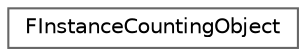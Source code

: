 digraph "Graphical Class Hierarchy"
{
 // INTERACTIVE_SVG=YES
 // LATEX_PDF_SIZE
  bgcolor="transparent";
  edge [fontname=Helvetica,fontsize=10,labelfontname=Helvetica,labelfontsize=10];
  node [fontname=Helvetica,fontsize=10,shape=box,height=0.2,width=0.4];
  rankdir="LR";
  Node0 [id="Node000000",label="FInstanceCountingObject",height=0.2,width=0.4,color="grey40", fillcolor="white", style="filled",URL="$db/dd0/classFInstanceCountingObject.html",tooltip=" "];
}
